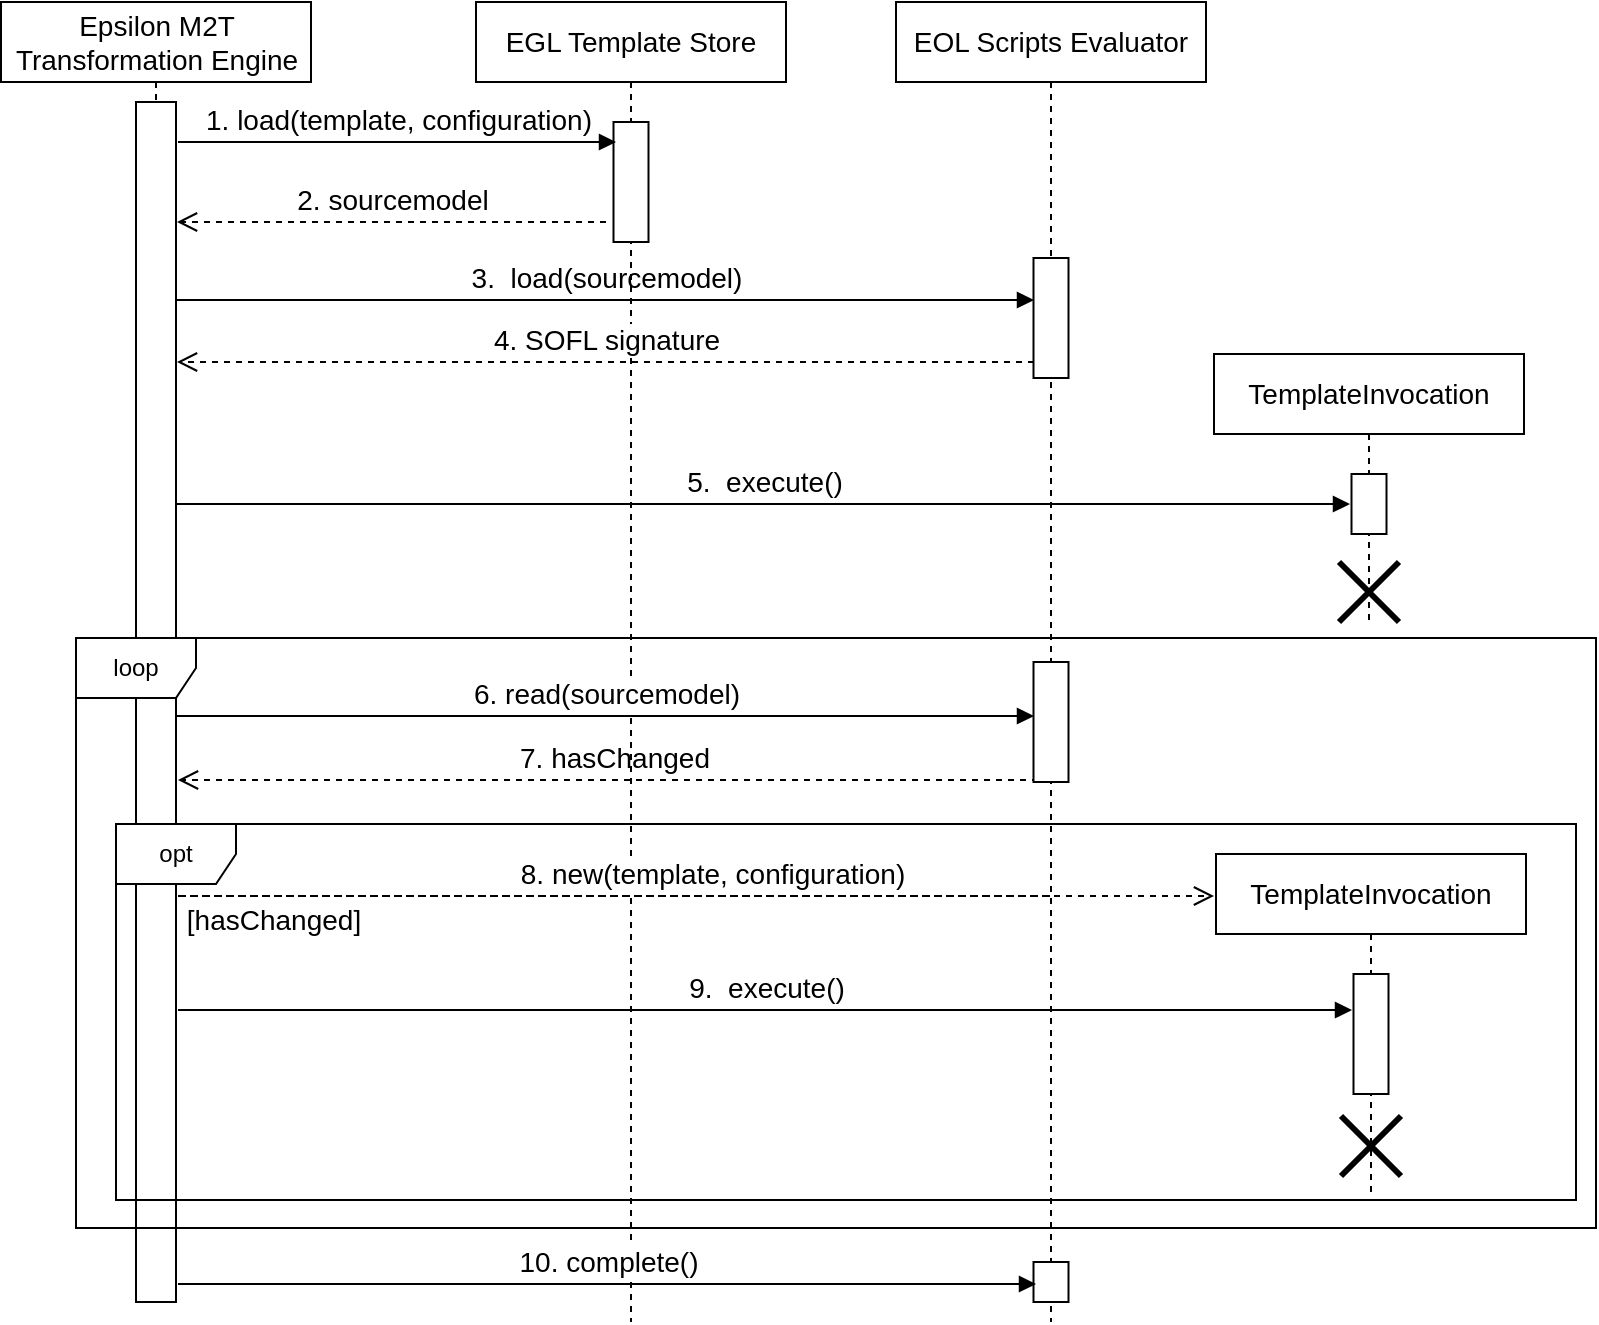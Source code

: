 <mxfile version="15.8.7" type="device"><diagram id="ucetVDgyplhm3vfEBS3h" name="Page-1"><mxGraphModel dx="946" dy="619" grid="1" gridSize="10" guides="1" tooltips="1" connect="1" arrows="1" fold="1" page="1" pageScale="1" pageWidth="1169" pageHeight="827" math="0" shadow="0"><root><mxCell id="0"/><mxCell id="1" parent="0"/><mxCell id="87qS5OLfw_C4PtI469n7-3" value="&lt;font style=&quot;font-size: 14px&quot;&gt;Epsilon M2T Transformation Engine&lt;/font&gt;" style="shape=umlLifeline;perimeter=lifelinePerimeter;whiteSpace=wrap;html=1;container=1;collapsible=0;recursiveResize=0;outlineConnect=0;" vertex="1" parent="1"><mxGeometry x="92.5" y="70" width="155" height="530" as="geometry"/></mxCell><mxCell id="87qS5OLfw_C4PtI469n7-14" value="&lt;font style=&quot;font-size: 14px&quot;&gt;3.&amp;nbsp; load(sourcemodel)&lt;/font&gt;" style="html=1;verticalAlign=bottom;endArrow=block;rounded=0;" edge="1" parent="87qS5OLfw_C4PtI469n7-3"><mxGeometry width="80" relative="1" as="geometry"><mxPoint x="87.5" y="149" as="sourcePoint"/><mxPoint x="516.5" y="149" as="targetPoint"/></mxGeometry></mxCell><mxCell id="87qS5OLfw_C4PtI469n7-24" value="&lt;font style=&quot;font-size: 14px&quot;&gt;7. hasChanged&lt;/font&gt;" style="html=1;verticalAlign=bottom;endArrow=open;dashed=1;endSize=8;rounded=0;" edge="1" parent="87qS5OLfw_C4PtI469n7-3" source="87qS5OLfw_C4PtI469n7-9"><mxGeometry relative="1" as="geometry"><mxPoint x="303" y="389" as="sourcePoint"/><mxPoint x="88.5" y="389" as="targetPoint"/></mxGeometry></mxCell><mxCell id="87qS5OLfw_C4PtI469n7-4" value="&lt;font style=&quot;font-size: 14px&quot;&gt;EGL Template Store&lt;/font&gt;" style="shape=umlLifeline;perimeter=lifelinePerimeter;whiteSpace=wrap;html=1;container=1;collapsible=0;recursiveResize=0;outlineConnect=0;" vertex="1" parent="1"><mxGeometry x="330" y="70" width="155" height="660" as="geometry"/></mxCell><mxCell id="87qS5OLfw_C4PtI469n7-5" value="" style="html=1;points=[];perimeter=orthogonalPerimeter;" vertex="1" parent="87qS5OLfw_C4PtI469n7-4"><mxGeometry x="68.75" y="60" width="17.5" height="60" as="geometry"/></mxCell><mxCell id="87qS5OLfw_C4PtI469n7-12" value="&lt;font style=&quot;font-size: 14px&quot;&gt;2. sourcemodel&lt;/font&gt;" style="html=1;verticalAlign=bottom;endArrow=open;dashed=1;endSize=8;rounded=0;" edge="1" parent="87qS5OLfw_C4PtI469n7-4"><mxGeometry relative="1" as="geometry"><mxPoint x="65" y="110" as="sourcePoint"/><mxPoint x="-149.5" y="110" as="targetPoint"/></mxGeometry></mxCell><mxCell id="87qS5OLfw_C4PtI469n7-20" value="&lt;font style=&quot;font-size: 14px&quot;&gt;5.&amp;nbsp; execute()&lt;/font&gt;" style="html=1;verticalAlign=bottom;endArrow=block;rounded=0;" edge="1" parent="87qS5OLfw_C4PtI469n7-4"><mxGeometry width="80" relative="1" as="geometry"><mxPoint x="-150" y="251" as="sourcePoint"/><mxPoint x="437" y="251" as="targetPoint"/></mxGeometry></mxCell><mxCell id="87qS5OLfw_C4PtI469n7-34" value="&lt;font style=&quot;font-size: 14px&quot;&gt;9.&amp;nbsp; execute()&lt;/font&gt;" style="html=1;verticalAlign=bottom;endArrow=block;rounded=0;" edge="1" parent="87qS5OLfw_C4PtI469n7-4"><mxGeometry width="80" relative="1" as="geometry"><mxPoint x="-149" y="504" as="sourcePoint"/><mxPoint x="438" y="504" as="targetPoint"/></mxGeometry></mxCell><mxCell id="87qS5OLfw_C4PtI469n7-1" value="" style="html=1;points=[];perimeter=orthogonalPerimeter;" vertex="1" parent="1"><mxGeometry x="160" y="120" width="20" height="600" as="geometry"/></mxCell><mxCell id="87qS5OLfw_C4PtI469n7-6" value="&lt;font style=&quot;font-size: 14px&quot;&gt;1. load(template, configuration)&lt;/font&gt;" style="html=1;verticalAlign=bottom;endArrow=block;rounded=0;" edge="1" parent="1"><mxGeometry width="80" relative="1" as="geometry"><mxPoint x="181" y="140" as="sourcePoint"/><mxPoint x="400" y="140" as="targetPoint"/></mxGeometry></mxCell><mxCell id="87qS5OLfw_C4PtI469n7-7" value="loop" style="shape=umlFrame;whiteSpace=wrap;html=1;" vertex="1" parent="1"><mxGeometry x="130" y="388" width="760" height="295" as="geometry"/></mxCell><mxCell id="87qS5OLfw_C4PtI469n7-9" value="&lt;font style=&quot;font-size: 14px&quot;&gt;EOL Scripts Evaluator&lt;/font&gt;" style="shape=umlLifeline;perimeter=lifelinePerimeter;whiteSpace=wrap;html=1;container=1;collapsible=0;recursiveResize=0;outlineConnect=0;" vertex="1" parent="1"><mxGeometry x="540" y="70" width="155" height="660" as="geometry"/></mxCell><mxCell id="87qS5OLfw_C4PtI469n7-15" value="" style="html=1;points=[];perimeter=orthogonalPerimeter;" vertex="1" parent="87qS5OLfw_C4PtI469n7-9"><mxGeometry x="68.75" y="128" width="17.5" height="60" as="geometry"/></mxCell><mxCell id="87qS5OLfw_C4PtI469n7-16" value="&lt;font style=&quot;font-size: 14px&quot;&gt;4. SOFL signature&lt;/font&gt;" style="html=1;verticalAlign=bottom;endArrow=open;dashed=1;endSize=8;rounded=0;" edge="1" parent="87qS5OLfw_C4PtI469n7-9"><mxGeometry relative="1" as="geometry"><mxPoint x="69" y="180" as="sourcePoint"/><mxPoint x="-359.5" y="180" as="targetPoint"/></mxGeometry></mxCell><mxCell id="87qS5OLfw_C4PtI469n7-8" value="" style="html=1;points=[];perimeter=orthogonalPerimeter;" vertex="1" parent="87qS5OLfw_C4PtI469n7-9"><mxGeometry x="68.75" y="330" width="17.5" height="60" as="geometry"/></mxCell><mxCell id="87qS5OLfw_C4PtI469n7-29" value="" style="html=1;points=[];perimeter=orthogonalPerimeter;" vertex="1" parent="87qS5OLfw_C4PtI469n7-9"><mxGeometry x="68.75" y="630" width="17.5" height="20" as="geometry"/></mxCell><mxCell id="87qS5OLfw_C4PtI469n7-17" value="&lt;font style=&quot;font-size: 14px&quot;&gt;TemplateInvocation&lt;/font&gt;" style="shape=umlLifeline;perimeter=lifelinePerimeter;whiteSpace=wrap;html=1;container=1;collapsible=0;recursiveResize=0;outlineConnect=0;" vertex="1" parent="1"><mxGeometry x="700" y="496" width="155" height="170" as="geometry"/></mxCell><mxCell id="87qS5OLfw_C4PtI469n7-18" value="" style="html=1;points=[];perimeter=orthogonalPerimeter;" vertex="1" parent="87qS5OLfw_C4PtI469n7-17"><mxGeometry x="68.75" y="60" width="17.5" height="60" as="geometry"/></mxCell><mxCell id="87qS5OLfw_C4PtI469n7-21" value="" style="shape=umlDestroy;whiteSpace=wrap;html=1;strokeWidth=3;fontSize=14;" vertex="1" parent="87qS5OLfw_C4PtI469n7-17"><mxGeometry x="62.5" y="131" width="30" height="30" as="geometry"/></mxCell><mxCell id="87qS5OLfw_C4PtI469n7-22" value="&lt;font style=&quot;font-size: 14px&quot;&gt;6. read(sourcemodel)&lt;/font&gt;" style="html=1;verticalAlign=bottom;endArrow=block;rounded=0;" edge="1" parent="1"><mxGeometry width="80" relative="1" as="geometry"><mxPoint x="180" y="427" as="sourcePoint"/><mxPoint x="609" y="427" as="targetPoint"/></mxGeometry></mxCell><mxCell id="87qS5OLfw_C4PtI469n7-25" value="8. new(template, configuration)" style="html=1;verticalAlign=bottom;endArrow=open;dashed=1;endSize=8;rounded=0;fontSize=14;" edge="1" parent="1"><mxGeometry x="0.474" relative="1" as="geometry"><mxPoint x="617" y="517" as="sourcePoint"/><mxPoint x="699" y="517" as="targetPoint"/><Array as="points"><mxPoint x="180" y="517"/></Array><mxPoint as="offset"/></mxGeometry></mxCell><mxCell id="87qS5OLfw_C4PtI469n7-27" value="opt" style="shape=umlFrame;whiteSpace=wrap;html=1;" vertex="1" parent="1"><mxGeometry x="150" y="481" width="730" height="188" as="geometry"/></mxCell><mxCell id="87qS5OLfw_C4PtI469n7-28" value="[hasChanged]" style="text;align=center;fontStyle=0;verticalAlign=middle;spacingLeft=3;spacingRight=3;strokeColor=none;rotatable=0;points=[[0,0.5],[1,0.5]];portConstraint=eastwest;fontSize=14;" vertex="1" parent="1"><mxGeometry x="189" y="515" width="80" height="26" as="geometry"/></mxCell><mxCell id="87qS5OLfw_C4PtI469n7-30" value="&lt;font style=&quot;font-size: 14px&quot;&gt;10. complete()&lt;/font&gt;" style="html=1;verticalAlign=bottom;endArrow=block;rounded=0;" edge="1" parent="1"><mxGeometry width="80" relative="1" as="geometry"><mxPoint x="181" y="711" as="sourcePoint"/><mxPoint x="610" y="711" as="targetPoint"/></mxGeometry></mxCell><mxCell id="87qS5OLfw_C4PtI469n7-31" value="&lt;font style=&quot;font-size: 14px&quot;&gt;TemplateInvocation&lt;/font&gt;" style="shape=umlLifeline;perimeter=lifelinePerimeter;whiteSpace=wrap;html=1;container=1;collapsible=0;recursiveResize=0;outlineConnect=0;" vertex="1" parent="1"><mxGeometry x="699" y="246" width="155" height="134" as="geometry"/></mxCell><mxCell id="87qS5OLfw_C4PtI469n7-32" value="" style="html=1;points=[];perimeter=orthogonalPerimeter;" vertex="1" parent="87qS5OLfw_C4PtI469n7-31"><mxGeometry x="68.75" y="60" width="17.5" height="30" as="geometry"/></mxCell><mxCell id="87qS5OLfw_C4PtI469n7-33" value="" style="shape=umlDestroy;whiteSpace=wrap;html=1;strokeWidth=3;fontSize=14;" vertex="1" parent="87qS5OLfw_C4PtI469n7-31"><mxGeometry x="62.5" y="104" width="30" height="30" as="geometry"/></mxCell></root></mxGraphModel></diagram></mxfile>